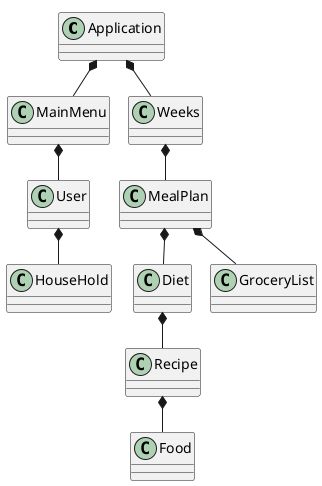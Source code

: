 @startuml
'https://plantuml.com/class-diagram
!pragma layout smetana

class Application
class User
class Food
class HouseHold
class Diet
class MainMenu
class MealPlan
'class Family
'class Database
class Recipe
class Weeks
'class Recommendation
class GroceryList

Application *-- MainMenu
MainMenu *-- User
User *-- HouseHold
Recipe *-- Food
MealPlan *-- Diet
Diet *-- Recipe
Weeks *-- MealPlan
Application *-- Weeks
MealPlan *-- GroceryList

@enduml